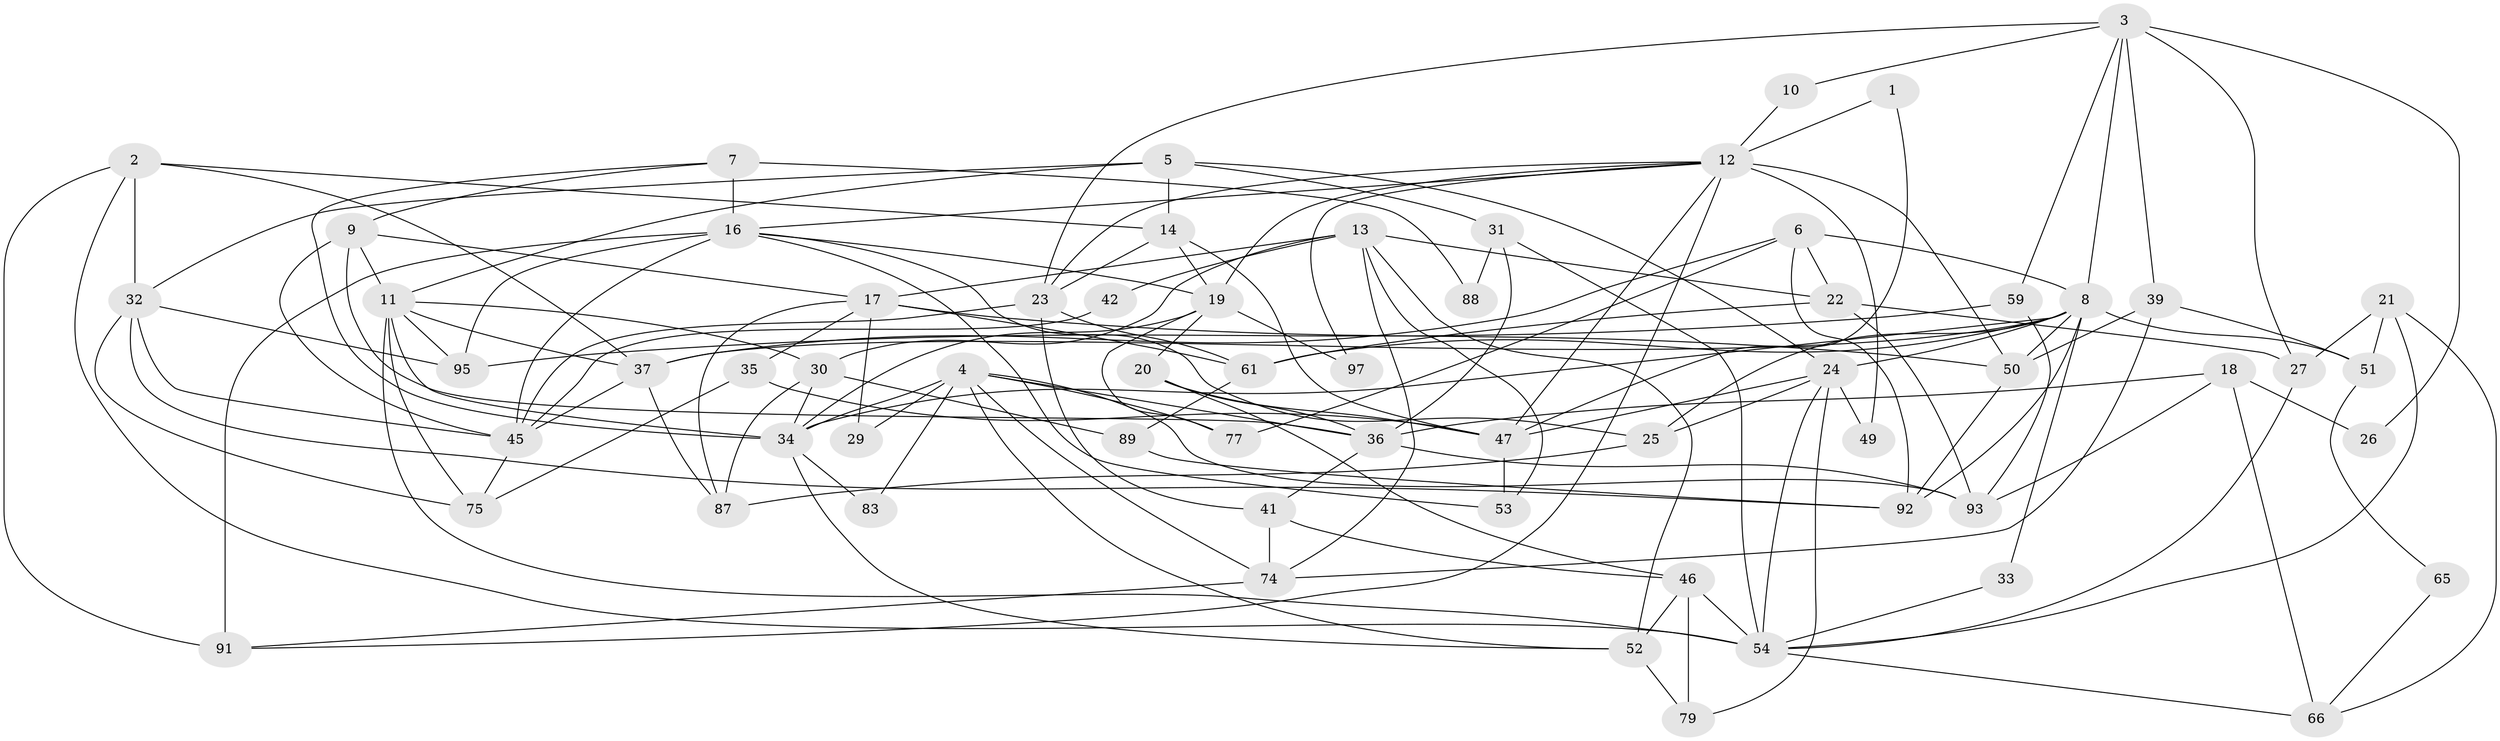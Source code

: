 // Generated by graph-tools (version 1.1) at 2025/52/02/27/25 19:52:01]
// undirected, 64 vertices, 153 edges
graph export_dot {
graph [start="1"]
  node [color=gray90,style=filled];
  1;
  2 [super="+62"];
  3 [super="+68"];
  4 [super="+64"];
  5 [super="+84"];
  6 [super="+57"];
  7 [super="+94"];
  8 [super="+96"];
  9 [super="+40"];
  10;
  11 [super="+48"];
  12 [super="+98"];
  13 [super="+15"];
  14 [super="+85"];
  16 [super="+28"];
  17 [super="+80"];
  18;
  19 [super="+63"];
  20 [super="+38"];
  21;
  22;
  23 [super="+72"];
  24 [super="+44"];
  25 [super="+43"];
  26;
  27;
  29;
  30 [super="+76"];
  31 [super="+67"];
  32 [super="+71"];
  33;
  34 [super="+78"];
  35;
  36 [super="+81"];
  37 [super="+58"];
  39 [super="+60"];
  41 [super="+69"];
  42;
  45 [super="+90"];
  46;
  47 [super="+55"];
  49;
  50 [super="+56"];
  51;
  52 [super="+82"];
  53;
  54 [super="+73"];
  59;
  61 [super="+70"];
  65;
  66;
  74;
  75 [super="+86"];
  77;
  79;
  83;
  87;
  88;
  89;
  91;
  92;
  93;
  95;
  97;
  1 -- 12;
  1 -- 47;
  2 -- 32 [weight=2];
  2 -- 14;
  2 -- 54;
  2 -- 91;
  2 -- 37;
  3 -- 23;
  3 -- 10;
  3 -- 26;
  3 -- 8;
  3 -- 27;
  3 -- 59;
  3 -- 39 [weight=2];
  4 -- 74;
  4 -- 29;
  4 -- 52;
  4 -- 77;
  4 -- 83;
  4 -- 93;
  4 -- 36;
  4 -- 34;
  5 -- 24 [weight=2];
  5 -- 11 [weight=2];
  5 -- 32;
  5 -- 14;
  5 -- 31;
  6 -- 77;
  6 -- 22;
  6 -- 92;
  6 -- 8;
  6 -- 37;
  7 -- 88 [weight=2];
  7 -- 9;
  7 -- 16;
  7 -- 34;
  8 -- 50;
  8 -- 92;
  8 -- 33;
  8 -- 51;
  8 -- 24;
  8 -- 34;
  8 -- 37;
  8 -- 25;
  8 -- 61;
  9 -- 36;
  9 -- 17;
  9 -- 45;
  9 -- 11;
  10 -- 12;
  11 -- 75;
  11 -- 54;
  11 -- 34;
  11 -- 37;
  11 -- 30;
  11 -- 95;
  12 -- 19;
  12 -- 91;
  12 -- 97;
  12 -- 49;
  12 -- 23;
  12 -- 47;
  12 -- 50;
  12 -- 16;
  13 -- 22;
  13 -- 74;
  13 -- 30;
  13 -- 17;
  13 -- 42;
  13 -- 53;
  13 -- 52;
  14 -- 19;
  14 -- 23;
  14 -- 47;
  16 -- 95;
  16 -- 91 [weight=2];
  16 -- 19;
  16 -- 45;
  16 -- 25;
  16 -- 53;
  17 -- 29;
  17 -- 35;
  17 -- 61;
  17 -- 50;
  17 -- 87;
  18 -- 93;
  18 -- 66;
  18 -- 26;
  18 -- 36;
  19 -- 77;
  19 -- 97;
  19 -- 20 [weight=2];
  19 -- 34;
  20 -- 46;
  20 -- 36;
  20 -- 47;
  21 -- 54;
  21 -- 51;
  21 -- 27;
  21 -- 66;
  22 -- 61;
  22 -- 27;
  22 -- 93;
  23 -- 41;
  23 -- 61;
  23 -- 45;
  24 -- 25;
  24 -- 79;
  24 -- 49;
  24 -- 47;
  24 -- 54;
  25 -- 87;
  27 -- 54;
  30 -- 34;
  30 -- 89;
  30 -- 87;
  31 -- 36;
  31 -- 88;
  31 -- 54;
  32 -- 92;
  32 -- 75;
  32 -- 95;
  32 -- 45;
  33 -- 54;
  34 -- 83;
  34 -- 52;
  35 -- 47;
  35 -- 75;
  36 -- 93;
  36 -- 41;
  37 -- 87;
  37 -- 45;
  39 -- 51;
  39 -- 50 [weight=2];
  39 -- 74;
  41 -- 74;
  41 -- 46;
  42 -- 45;
  45 -- 75;
  46 -- 54;
  46 -- 79;
  46 -- 52;
  47 -- 53;
  50 -- 92;
  51 -- 65;
  52 -- 79;
  54 -- 66;
  59 -- 95;
  59 -- 93;
  61 -- 89;
  65 -- 66;
  74 -- 91;
  89 -- 92;
}
